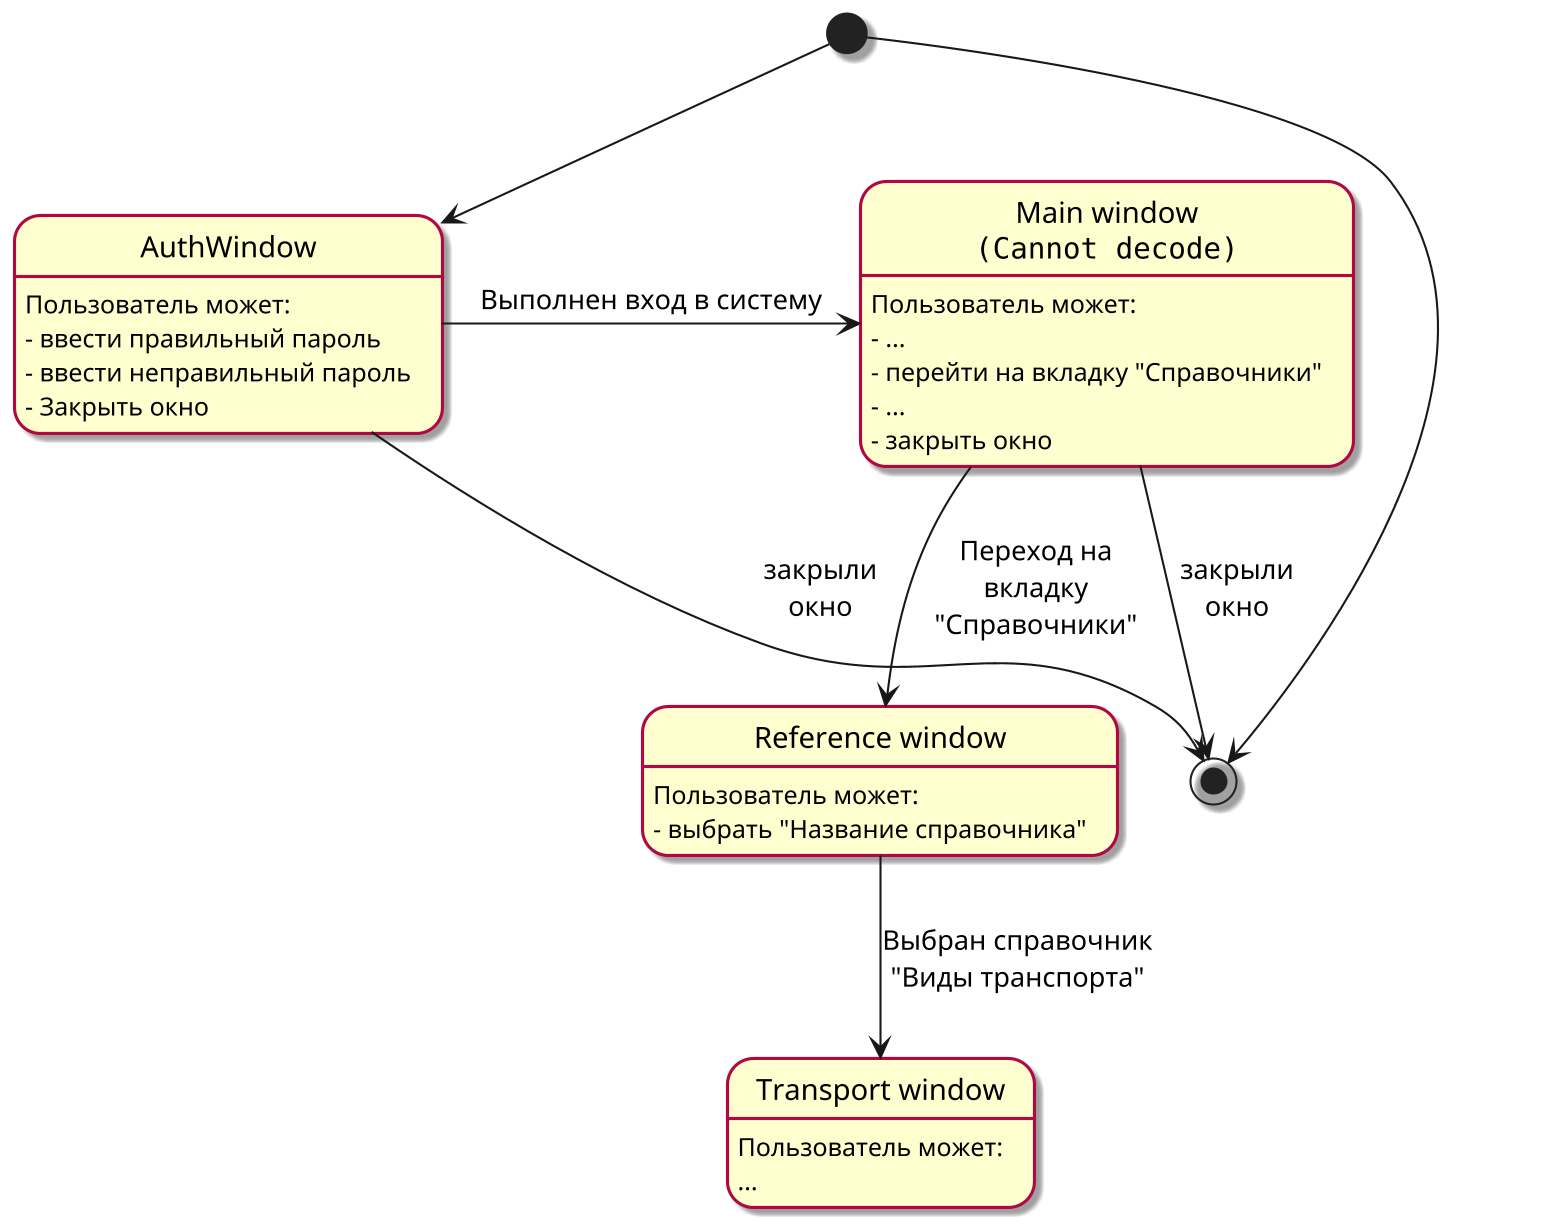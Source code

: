 @startuml

' как делать ссылку на картинку? Ответ:
' https://plantuml-documentation.readthedocs.io/en/latest/formatting/html.html

skinparam StateBorderThickness 1.5
skinparam StateBackgroundColor #FEFECE
skinparam StateBorderColor #B20842

skinparam dpi 200
skinparam Shadowing true

' ------------------------------------------------------------------------

'   <boundary_nmid>   
'         |
'         V
state AuthWindow

state "Main window\n<img:../layouts/out/lt_1.png>"      as MainWindow  

'      <boundary_name>      <boundary_id>
'            |                    |
'            V                    V
state "Reference window" as ReferenceWindow  
state "Transport window" as TransportWindow

' связь через идентификатор

[*] --> [*]

' Initial   Ordinary
'    |          |
'    V          V
    [*] --> AuthWindow
    
' Ordinary    Final
'    |          |
'    V          V
AuthWindow --> [*] : закрыли\nокно

AuthWindow : Пользователь может:
AuthWindow : - ввести правильный пароль
AuthWindow : - ввести неправильный пароль
AuthWindow : - Закрыть окно

AuthWindow -> MainWindow : Выполнен вход в систему 
MainWindow : Пользователь может:
MainWindow : - ...
MainWindow : - перейти на вкладку "Справочники"
MainWindow : - ...
MainWindow : - закрыть окно

MainWindow --> [*] : закрыли\nокно
MainWindow --> ReferenceWindow : Переход на\nвкладку\n"Справочники"
ReferenceWindow : Пользователь может:
ReferenceWindow : - выбрать "Название справочника"  

ReferenceWindow -d-> TransportWindow : Выбран справочник\n"Виды транспорта" 
TransportWindow : Пользователь может:
TransportWindow : ...

@enduml
